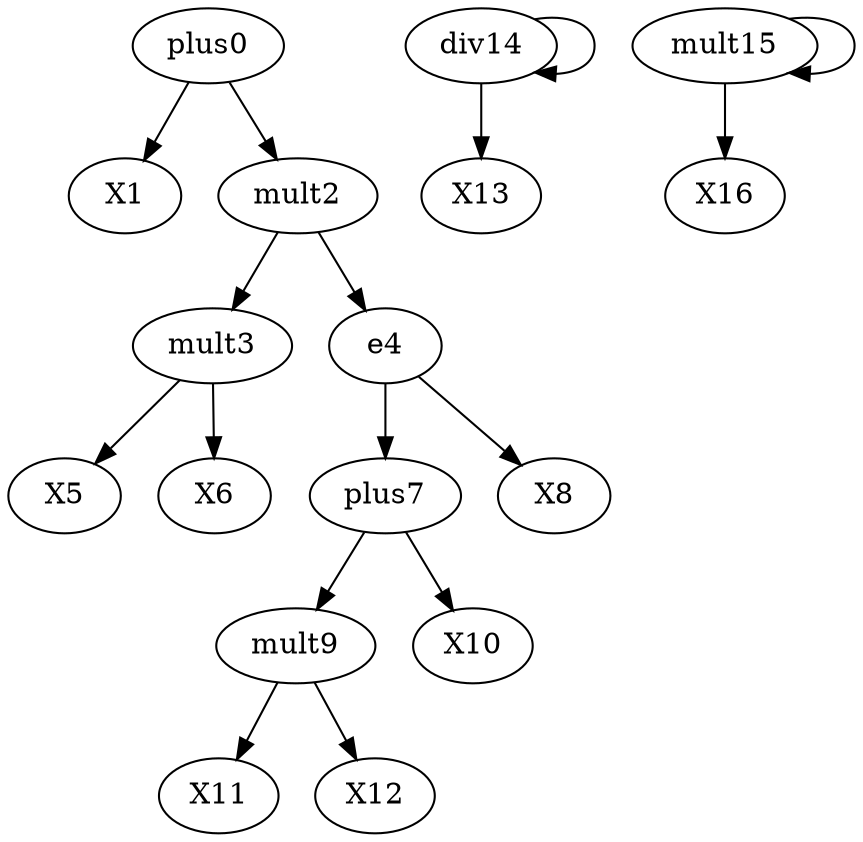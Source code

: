digraph T {
	plus0 -> X1;
	plus0 -> mult2;
	mult2 -> mult3;
	mult2 -> e4;
	mult3 -> X5;
	mult3 -> X6;
	e4 -> plus7;
	e4 -> X8;
	plus7 -> mult9;
	plus7 -> X10;
	mult9 -> X11;
	mult9 -> X12;
	div14 -> X13;
	div14 -> div14;
	mult15 -> mult15;
	mult15 -> X16;
}
